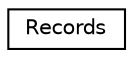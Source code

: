 digraph "Graphe hiérarchique des classes"
{
  edge [fontname="Helvetica",fontsize="10",labelfontname="Helvetica",labelfontsize="10"];
  node [fontname="Helvetica",fontsize="10",shape=record];
  rankdir="LR";
  Node1 [label="Records",height=0.2,width=0.4,color="black", fillcolor="white", style="filled",URL="$class_records.html"];
}
